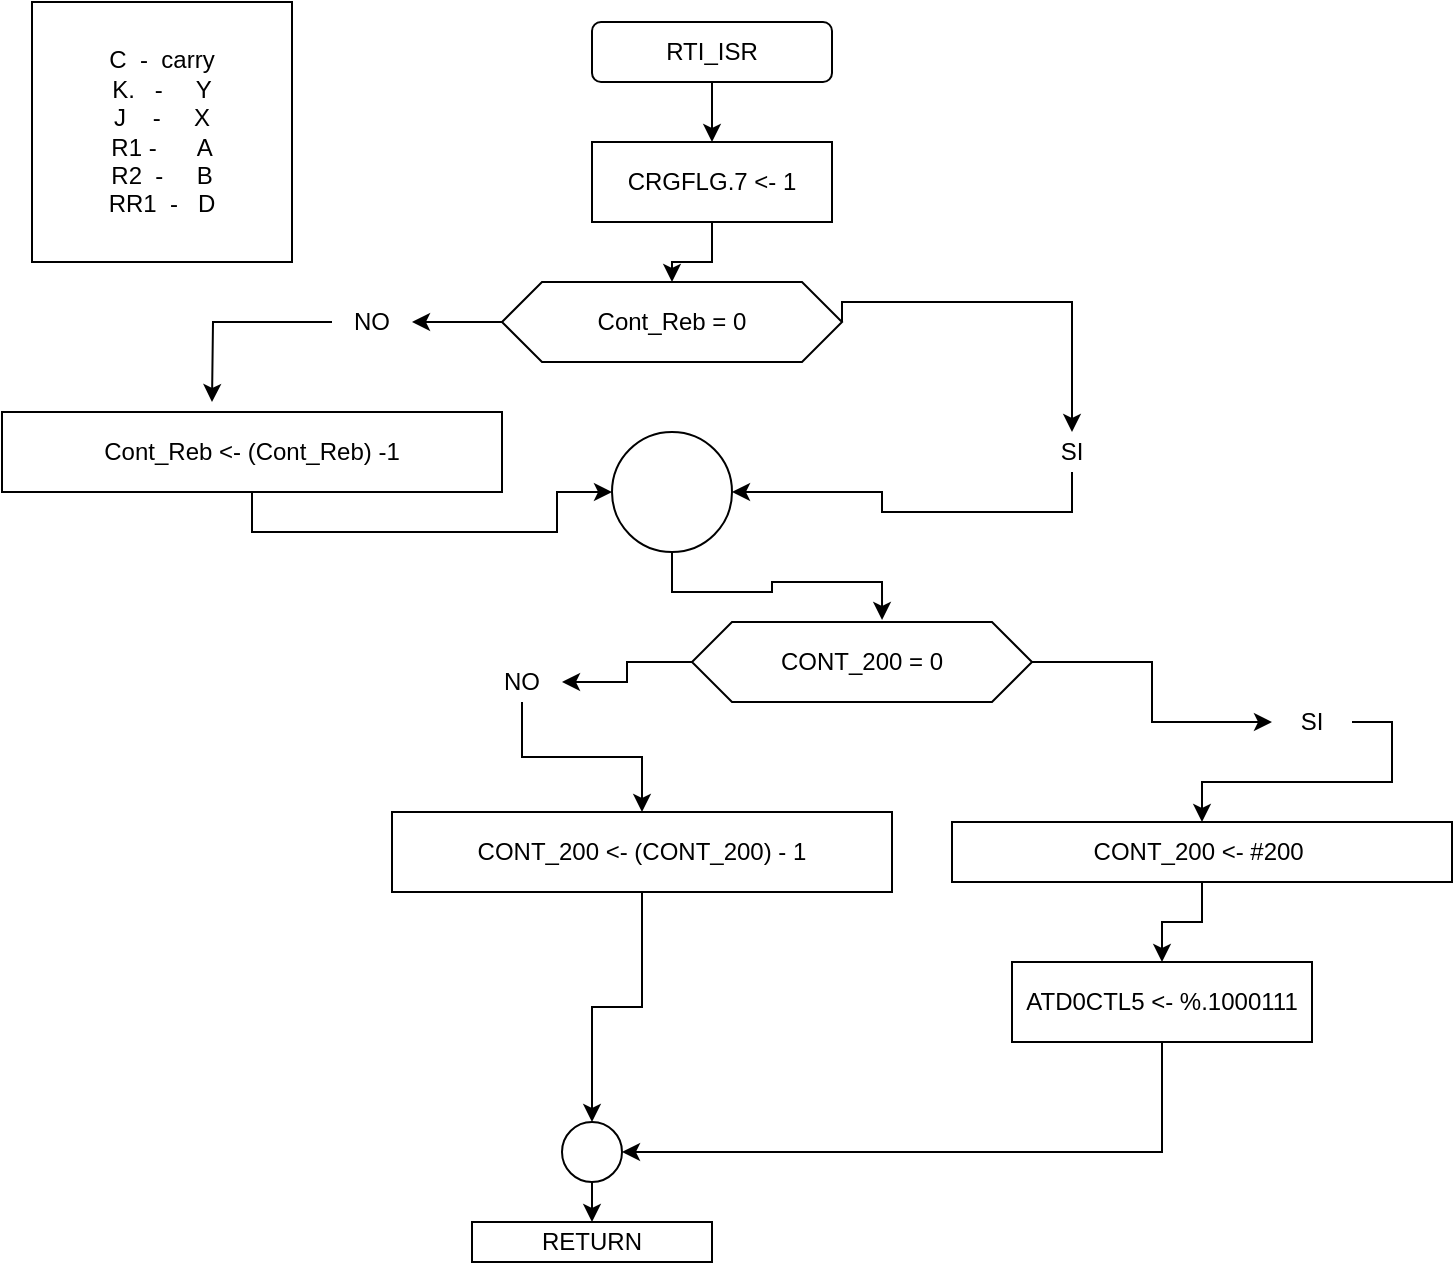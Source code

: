 <mxfile version="14.4.3" type="device"><diagram id="Vap7VGlmj7mA0fxkvcFt" name="Page-1"><mxGraphModel dx="685" dy="785" grid="1" gridSize="10" guides="1" tooltips="1" connect="1" arrows="1" fold="1" page="1" pageScale="1" pageWidth="850" pageHeight="1100" math="0" shadow="0"><root><mxCell id="0"/><mxCell id="1" parent="0"/><mxCell id="mARzQ-WPaSmC9xW1_njs-18" style="edgeStyle=orthogonalEdgeStyle;rounded=0;orthogonalLoop=1;jettySize=auto;html=1;exitX=0.5;exitY=1;exitDx=0;exitDy=0;entryX=0.5;entryY=0;entryDx=0;entryDy=0;" parent="1" source="mARzQ-WPaSmC9xW1_njs-1" target="mARzQ-WPaSmC9xW1_njs-2" edge="1"><mxGeometry relative="1" as="geometry"><mxPoint x="370" y="340" as="targetPoint"/></mxGeometry></mxCell><mxCell id="mARzQ-WPaSmC9xW1_njs-1" value="RTI_ISR" style="rounded=1;whiteSpace=wrap;html=1;" parent="1" vertex="1"><mxGeometry x="310" y="290" width="120" height="30" as="geometry"/></mxCell><mxCell id="poKdXLH2U24rAUS6dFLo-2" style="edgeStyle=orthogonalEdgeStyle;rounded=0;orthogonalLoop=1;jettySize=auto;html=1;exitX=0.5;exitY=1;exitDx=0;exitDy=0;" edge="1" parent="1" source="mARzQ-WPaSmC9xW1_njs-2" target="mARzQ-WPaSmC9xW1_njs-39"><mxGeometry relative="1" as="geometry"/></mxCell><mxCell id="mARzQ-WPaSmC9xW1_njs-2" value="CRGFLG.7 &amp;lt;- 1&lt;br&gt;" style="rounded=0;whiteSpace=wrap;html=1;" parent="1" vertex="1"><mxGeometry x="310" y="350" width="120" height="40" as="geometry"/></mxCell><mxCell id="poKdXLH2U24rAUS6dFLo-16" style="edgeStyle=orthogonalEdgeStyle;rounded=0;orthogonalLoop=1;jettySize=auto;html=1;exitX=0.5;exitY=1;exitDx=0;exitDy=0;" edge="1" parent="1" source="mARzQ-WPaSmC9xW1_njs-3" target="poKdXLH2U24rAUS6dFLo-15"><mxGeometry relative="1" as="geometry"/></mxCell><mxCell id="mARzQ-WPaSmC9xW1_njs-3" value="Cont_Reb&amp;nbsp;&amp;lt;- (Cont_Reb) -1" style="rounded=0;whiteSpace=wrap;html=1;" parent="1" vertex="1"><mxGeometry x="15" y="485" width="250" height="40" as="geometry"/></mxCell><mxCell id="mARzQ-WPaSmC9xW1_njs-9" value="C &amp;nbsp;- &amp;nbsp;carry&lt;br&gt;K. &amp;nbsp; - &amp;nbsp; &amp;nbsp; Y&lt;br&gt;J &amp;nbsp; &amp;nbsp;- &amp;nbsp; &amp;nbsp; X&lt;br&gt;R1 - &amp;nbsp; &amp;nbsp; &amp;nbsp;A&lt;br&gt;R2 &amp;nbsp;- &amp;nbsp; &amp;nbsp; B&lt;br&gt;RR1 &amp;nbsp;- &amp;nbsp; D" style="whiteSpace=wrap;html=1;aspect=fixed;" parent="1" vertex="1"><mxGeometry x="30" y="280" width="130" height="130" as="geometry"/></mxCell><mxCell id="mARzQ-WPaSmC9xW1_njs-55" style="edgeStyle=orthogonalEdgeStyle;rounded=0;orthogonalLoop=1;jettySize=auto;html=1;exitX=1;exitY=0.5;exitDx=0;exitDy=0;" parent="1" source="mARzQ-WPaSmC9xW1_njs-39" target="mARzQ-WPaSmC9xW1_njs-53" edge="1"><mxGeometry relative="1" as="geometry"><Array as="points"><mxPoint x="550" y="430"/></Array></mxGeometry></mxCell><mxCell id="poKdXLH2U24rAUS6dFLo-3" style="edgeStyle=orthogonalEdgeStyle;rounded=0;orthogonalLoop=1;jettySize=auto;html=1;exitX=0;exitY=0.5;exitDx=0;exitDy=0;" edge="1" parent="1" source="mARzQ-WPaSmC9xW1_njs-39" target="poKdXLH2U24rAUS6dFLo-1"><mxGeometry relative="1" as="geometry"/></mxCell><mxCell id="mARzQ-WPaSmC9xW1_njs-39" value="Cont_Reb = 0" style="shape=hexagon;perimeter=hexagonPerimeter2;whiteSpace=wrap;html=1;fixedSize=1;" parent="1" vertex="1"><mxGeometry x="265" y="420" width="170" height="40" as="geometry"/></mxCell><mxCell id="mARzQ-WPaSmC9xW1_njs-47" style="edgeStyle=orthogonalEdgeStyle;rounded=0;orthogonalLoop=1;jettySize=auto;html=1;exitX=0.5;exitY=1;exitDx=0;exitDy=0;entryX=0.5;entryY=0;entryDx=0;entryDy=0;" parent="1" source="mARzQ-WPaSmC9xW1_njs-40" target="mARzQ-WPaSmC9xW1_njs-42" edge="1"><mxGeometry relative="1" as="geometry"/></mxCell><mxCell id="mARzQ-WPaSmC9xW1_njs-40" value="" style="ellipse;whiteSpace=wrap;html=1;aspect=fixed;" parent="1" vertex="1"><mxGeometry x="295" y="840" width="30" height="30" as="geometry"/></mxCell><mxCell id="mARzQ-WPaSmC9xW1_njs-42" value="RETURN" style="rounded=0;whiteSpace=wrap;html=1;" parent="1" vertex="1"><mxGeometry x="250" y="890" width="120" height="20" as="geometry"/></mxCell><mxCell id="poKdXLH2U24rAUS6dFLo-17" style="edgeStyle=orthogonalEdgeStyle;rounded=0;orthogonalLoop=1;jettySize=auto;html=1;exitX=0.5;exitY=1;exitDx=0;exitDy=0;entryX=1;entryY=0.5;entryDx=0;entryDy=0;" edge="1" parent="1" source="mARzQ-WPaSmC9xW1_njs-53" target="poKdXLH2U24rAUS6dFLo-15"><mxGeometry relative="1" as="geometry"/></mxCell><mxCell id="mARzQ-WPaSmC9xW1_njs-53" value="SI" style="text;html=1;strokeColor=none;fillColor=none;align=center;verticalAlign=middle;whiteSpace=wrap;rounded=0;" parent="1" vertex="1"><mxGeometry x="530" y="495" width="40" height="20" as="geometry"/></mxCell><mxCell id="WxNoaX4xc2124oCDeqbr-11" style="edgeStyle=orthogonalEdgeStyle;rounded=0;orthogonalLoop=1;jettySize=auto;html=1;exitX=0.5;exitY=1;exitDx=0;exitDy=0;" parent="1" edge="1"><mxGeometry relative="1" as="geometry"><mxPoint x="335" y="650" as="sourcePoint"/><mxPoint x="335" y="650" as="targetPoint"/></mxGeometry></mxCell><mxCell id="A_TIQZNvga1ebKbuHN-j-8" style="edgeStyle=orthogonalEdgeStyle;rounded=0;orthogonalLoop=1;jettySize=auto;html=1;exitX=1;exitY=0.5;exitDx=0;exitDy=0;" parent="1" source="A_TIQZNvga1ebKbuHN-j-2" target="A_TIQZNvga1ebKbuHN-j-9" edge="1"><mxGeometry relative="1" as="geometry"><mxPoint x="490" y="740" as="targetPoint"/></mxGeometry></mxCell><mxCell id="poKdXLH2U24rAUS6dFLo-7" style="edgeStyle=orthogonalEdgeStyle;rounded=0;orthogonalLoop=1;jettySize=auto;html=1;exitX=0;exitY=0.5;exitDx=0;exitDy=0;" edge="1" parent="1" source="A_TIQZNvga1ebKbuHN-j-2" target="poKdXLH2U24rAUS6dFLo-5"><mxGeometry relative="1" as="geometry"/></mxCell><mxCell id="A_TIQZNvga1ebKbuHN-j-2" value="CONT_200 = 0" style="shape=hexagon;perimeter=hexagonPerimeter2;whiteSpace=wrap;html=1;fixedSize=1;" parent="1" vertex="1"><mxGeometry x="360" y="590" width="170" height="40" as="geometry"/></mxCell><mxCell id="A_TIQZNvga1ebKbuHN-j-12" style="edgeStyle=orthogonalEdgeStyle;rounded=0;orthogonalLoop=1;jettySize=auto;html=1;exitX=0.5;exitY=1;exitDx=0;exitDy=0;" parent="1" source="A_TIQZNvga1ebKbuHN-j-6" target="mARzQ-WPaSmC9xW1_njs-40" edge="1"><mxGeometry relative="1" as="geometry"><mxPoint x="305" y="770" as="targetPoint"/></mxGeometry></mxCell><mxCell id="A_TIQZNvga1ebKbuHN-j-6" value="CONT_200&amp;nbsp;&amp;lt;- (CONT_200) - 1" style="rounded=0;whiteSpace=wrap;html=1;" parent="1" vertex="1"><mxGeometry x="210" y="685" width="250" height="40" as="geometry"/></mxCell><mxCell id="poKdXLH2U24rAUS6dFLo-12" style="edgeStyle=orthogonalEdgeStyle;rounded=0;orthogonalLoop=1;jettySize=auto;html=1;exitX=1;exitY=0.5;exitDx=0;exitDy=0;" edge="1" parent="1" source="A_TIQZNvga1ebKbuHN-j-9" target="poKdXLH2U24rAUS6dFLo-10"><mxGeometry relative="1" as="geometry"/></mxCell><mxCell id="A_TIQZNvga1ebKbuHN-j-9" value="SI" style="text;html=1;strokeColor=none;fillColor=none;align=center;verticalAlign=middle;whiteSpace=wrap;rounded=0;" parent="1" vertex="1"><mxGeometry x="650" y="630" width="40" height="20" as="geometry"/></mxCell><mxCell id="poKdXLH2U24rAUS6dFLo-4" style="edgeStyle=orthogonalEdgeStyle;rounded=0;orthogonalLoop=1;jettySize=auto;html=1;exitX=0;exitY=0.5;exitDx=0;exitDy=0;" edge="1" parent="1" source="poKdXLH2U24rAUS6dFLo-1"><mxGeometry relative="1" as="geometry"><mxPoint x="120" y="480" as="targetPoint"/></mxGeometry></mxCell><mxCell id="poKdXLH2U24rAUS6dFLo-1" value="NO" style="text;html=1;strokeColor=none;fillColor=none;align=center;verticalAlign=middle;whiteSpace=wrap;rounded=0;" vertex="1" parent="1"><mxGeometry x="180" y="430" width="40" height="20" as="geometry"/></mxCell><mxCell id="poKdXLH2U24rAUS6dFLo-8" style="edgeStyle=orthogonalEdgeStyle;rounded=0;orthogonalLoop=1;jettySize=auto;html=1;exitX=0.5;exitY=1;exitDx=0;exitDy=0;entryX=0.5;entryY=0;entryDx=0;entryDy=0;" edge="1" parent="1" source="poKdXLH2U24rAUS6dFLo-5" target="A_TIQZNvga1ebKbuHN-j-6"><mxGeometry relative="1" as="geometry"/></mxCell><mxCell id="poKdXLH2U24rAUS6dFLo-5" value="NO" style="text;html=1;strokeColor=none;fillColor=none;align=center;verticalAlign=middle;whiteSpace=wrap;rounded=0;" vertex="1" parent="1"><mxGeometry x="255" y="610" width="40" height="20" as="geometry"/></mxCell><mxCell id="poKdXLH2U24rAUS6dFLo-13" style="edgeStyle=orthogonalEdgeStyle;rounded=0;orthogonalLoop=1;jettySize=auto;html=1;exitX=0.5;exitY=1;exitDx=0;exitDy=0;" edge="1" parent="1" source="poKdXLH2U24rAUS6dFLo-10" target="poKdXLH2U24rAUS6dFLo-11"><mxGeometry relative="1" as="geometry"/></mxCell><mxCell id="poKdXLH2U24rAUS6dFLo-10" value="CONT_200&amp;nbsp;&amp;lt;-&amp;nbsp;#200&amp;nbsp;" style="rounded=0;whiteSpace=wrap;html=1;" vertex="1" parent="1"><mxGeometry x="490" y="690" width="250" height="30" as="geometry"/></mxCell><mxCell id="poKdXLH2U24rAUS6dFLo-14" style="edgeStyle=orthogonalEdgeStyle;rounded=0;orthogonalLoop=1;jettySize=auto;html=1;exitX=0.5;exitY=1;exitDx=0;exitDy=0;entryX=1;entryY=0.5;entryDx=0;entryDy=0;" edge="1" parent="1" source="poKdXLH2U24rAUS6dFLo-11" target="mARzQ-WPaSmC9xW1_njs-40"><mxGeometry relative="1" as="geometry"/></mxCell><mxCell id="poKdXLH2U24rAUS6dFLo-11" value="ATD0CTL5 &amp;lt;- %.1000111" style="rounded=0;whiteSpace=wrap;html=1;" vertex="1" parent="1"><mxGeometry x="520" y="760" width="150" height="40" as="geometry"/></mxCell><mxCell id="poKdXLH2U24rAUS6dFLo-18" style="edgeStyle=orthogonalEdgeStyle;rounded=0;orthogonalLoop=1;jettySize=auto;html=1;exitX=0.5;exitY=1;exitDx=0;exitDy=0;entryX=0.559;entryY=-0.025;entryDx=0;entryDy=0;entryPerimeter=0;" edge="1" parent="1" source="poKdXLH2U24rAUS6dFLo-15" target="A_TIQZNvga1ebKbuHN-j-2"><mxGeometry relative="1" as="geometry"/></mxCell><mxCell id="poKdXLH2U24rAUS6dFLo-15" value="" style="ellipse;whiteSpace=wrap;html=1;aspect=fixed;" vertex="1" parent="1"><mxGeometry x="320" y="495" width="60" height="60" as="geometry"/></mxCell></root></mxGraphModel></diagram></mxfile>